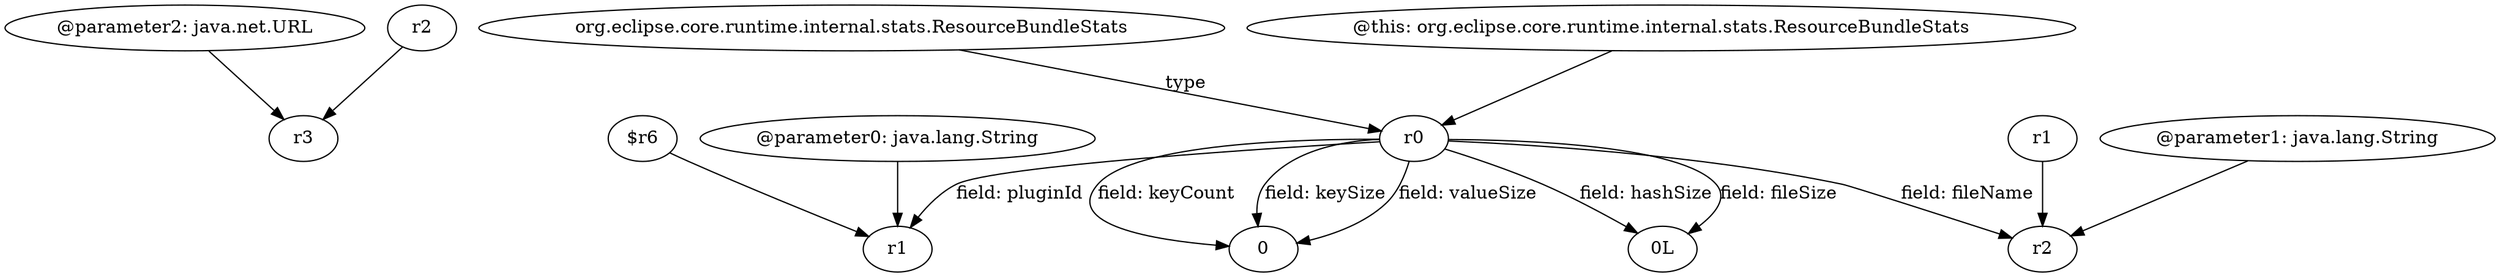 digraph g {
0[label="@parameter2: java.net.URL"]
1[label="r3"]
0->1[label=""]
2[label="$r6"]
3[label="r1"]
2->3[label=""]
4[label="r0"]
5[label="0"]
4->5[label="field: keyCount"]
4->5[label="field: keySize"]
4->5[label="field: valueSize"]
6[label="0L"]
4->6[label="field: hashSize"]
4->6[label="field: fileSize"]
7[label="@parameter0: java.lang.String"]
7->3[label=""]
8[label="r1"]
9[label="r2"]
8->9[label=""]
4->3[label="field: pluginId"]
10[label="org.eclipse.core.runtime.internal.stats.ResourceBundleStats"]
10->4[label="type"]
4->9[label="field: fileName"]
11[label="@this: org.eclipse.core.runtime.internal.stats.ResourceBundleStats"]
11->4[label=""]
12[label="@parameter1: java.lang.String"]
12->9[label=""]
13[label="r2"]
13->1[label=""]
}